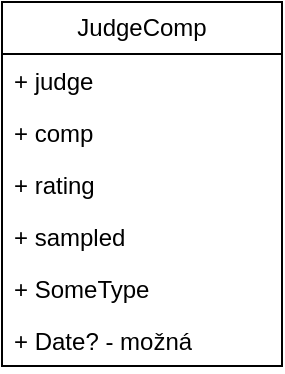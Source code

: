 <mxfile version="26.2.2">
  <diagram name="Page-1" id="D0pl79FA9ybvtwi86C7g">
    <mxGraphModel dx="939" dy="651" grid="1" gridSize="10" guides="1" tooltips="1" connect="1" arrows="1" fold="1" page="1" pageScale="1" pageWidth="850" pageHeight="1100" math="0" shadow="0">
      <root>
        <mxCell id="0" />
        <mxCell id="1" parent="0" />
        <mxCell id="HD3-gr2CGAyR-Sd_0M3L-3" value="JudgeComp" style="swimlane;fontStyle=0;childLayout=stackLayout;horizontal=1;startSize=26;fillColor=none;horizontalStack=0;resizeParent=1;resizeParentMax=0;resizeLast=0;collapsible=1;marginBottom=0;whiteSpace=wrap;html=1;" parent="1" vertex="1">
          <mxGeometry x="40" y="40" width="140" height="182" as="geometry">
            <mxRectangle x="340" y="30" width="100" height="30" as="alternateBounds" />
          </mxGeometry>
        </mxCell>
        <mxCell id="HD3-gr2CGAyR-Sd_0M3L-5" value="+ judge" style="text;strokeColor=none;fillColor=none;align=left;verticalAlign=top;spacingLeft=4;spacingRight=4;overflow=hidden;rotatable=0;points=[[0,0.5],[1,0.5]];portConstraint=eastwest;whiteSpace=wrap;html=1;" parent="HD3-gr2CGAyR-Sd_0M3L-3" vertex="1">
          <mxGeometry y="26" width="140" height="26" as="geometry" />
        </mxCell>
        <mxCell id="HD3-gr2CGAyR-Sd_0M3L-6" value="+ comp" style="text;strokeColor=none;fillColor=none;align=left;verticalAlign=top;spacingLeft=4;spacingRight=4;overflow=hidden;rotatable=0;points=[[0,0.5],[1,0.5]];portConstraint=eastwest;whiteSpace=wrap;html=1;" parent="HD3-gr2CGAyR-Sd_0M3L-3" vertex="1">
          <mxGeometry y="52" width="140" height="26" as="geometry" />
        </mxCell>
        <mxCell id="HD3-gr2CGAyR-Sd_0M3L-8" value="+ rating" style="text;strokeColor=none;fillColor=none;align=left;verticalAlign=top;spacingLeft=4;spacingRight=4;overflow=hidden;rotatable=0;points=[[0,0.5],[1,0.5]];portConstraint=eastwest;whiteSpace=wrap;html=1;" parent="HD3-gr2CGAyR-Sd_0M3L-3" vertex="1">
          <mxGeometry y="78" width="140" height="26" as="geometry" />
        </mxCell>
        <mxCell id="bQNRWy4JNW_5BV1ad0ma-1" value="+ sampled" style="text;strokeColor=none;fillColor=none;align=left;verticalAlign=top;spacingLeft=4;spacingRight=4;overflow=hidden;rotatable=0;points=[[0,0.5],[1,0.5]];portConstraint=eastwest;whiteSpace=wrap;html=1;" vertex="1" parent="HD3-gr2CGAyR-Sd_0M3L-3">
          <mxGeometry y="104" width="140" height="26" as="geometry" />
        </mxCell>
        <mxCell id="rTVH1CtJ_tJhcnQ1fXUV-1" value="+ SomeType" style="text;strokeColor=none;fillColor=none;align=left;verticalAlign=top;spacingLeft=4;spacingRight=4;overflow=hidden;rotatable=0;points=[[0,0.5],[1,0.5]];portConstraint=eastwest;whiteSpace=wrap;html=1;" parent="HD3-gr2CGAyR-Sd_0M3L-3" vertex="1">
          <mxGeometry y="130" width="140" height="26" as="geometry" />
        </mxCell>
        <mxCell id="rTVH1CtJ_tJhcnQ1fXUV-2" value="+ Date? - možná" style="text;strokeColor=none;fillColor=none;align=left;verticalAlign=top;spacingLeft=4;spacingRight=4;overflow=hidden;rotatable=0;points=[[0,0.5],[1,0.5]];portConstraint=eastwest;whiteSpace=wrap;html=1;" parent="HD3-gr2CGAyR-Sd_0M3L-3" vertex="1">
          <mxGeometry y="156" width="140" height="26" as="geometry" />
        </mxCell>
      </root>
    </mxGraphModel>
  </diagram>
</mxfile>
